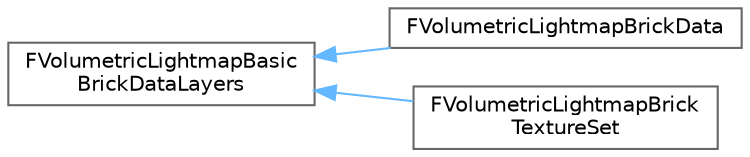 digraph "Graphical Class Hierarchy"
{
 // INTERACTIVE_SVG=YES
 // LATEX_PDF_SIZE
  bgcolor="transparent";
  edge [fontname=Helvetica,fontsize=10,labelfontname=Helvetica,labelfontsize=10];
  node [fontname=Helvetica,fontsize=10,shape=box,height=0.2,width=0.4];
  rankdir="LR";
  Node0 [id="Node000000",label="FVolumetricLightmapBasic\lBrickDataLayers",height=0.2,width=0.4,color="grey40", fillcolor="white", style="filled",URL="$d6/d8d/structFVolumetricLightmapBasicBrickDataLayers.html",tooltip=" "];
  Node0 -> Node1 [id="edge5213_Node000000_Node000001",dir="back",color="steelblue1",style="solid",tooltip=" "];
  Node1 [id="Node000001",label="FVolumetricLightmapBrickData",height=0.2,width=0.4,color="grey40", fillcolor="white", style="filled",URL="$d7/d7e/classFVolumetricLightmapBrickData.html",tooltip=" "];
  Node0 -> Node2 [id="edge5214_Node000000_Node000002",dir="back",color="steelblue1",style="solid",tooltip=" "];
  Node2 [id="Node000002",label="FVolumetricLightmapBrick\lTextureSet",height=0.2,width=0.4,color="grey40", fillcolor="white", style="filled",URL="$dd/de2/structFVolumetricLightmapBrickTextureSet.html",tooltip=" "];
}
